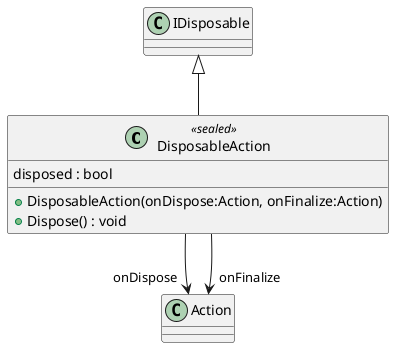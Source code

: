 @startuml
class DisposableAction <<sealed>> {
    + DisposableAction(onDispose:Action, onFinalize:Action)
    disposed : bool
    + Dispose() : void
}
IDisposable <|-- DisposableAction
DisposableAction --> "onDispose" Action
DisposableAction --> "onFinalize" Action
@enduml
